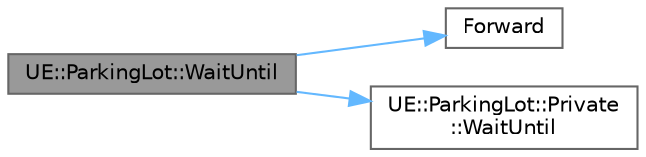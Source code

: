digraph "UE::ParkingLot::WaitUntil"
{
 // INTERACTIVE_SVG=YES
 // LATEX_PDF_SIZE
  bgcolor="transparent";
  edge [fontname=Helvetica,fontsize=10,labelfontname=Helvetica,labelfontsize=10];
  node [fontname=Helvetica,fontsize=10,shape=box,height=0.2,width=0.4];
  rankdir="LR";
  Node1 [id="Node000001",label="UE::ParkingLot::WaitUntil",height=0.2,width=0.4,color="gray40", fillcolor="grey60", style="filled", fontcolor="black",tooltip="Queue the calling thread to wait if CanWait returns true."];
  Node1 -> Node2 [id="edge1_Node000001_Node000002",color="steelblue1",style="solid",tooltip=" "];
  Node2 [id="Node000002",label="Forward",height=0.2,width=0.4,color="grey40", fillcolor="white", style="filled",URL="$d4/d24/UnrealTemplate_8h.html#a68f280c1d561a8899a1e9e3ea8405d00",tooltip="Forward will cast a reference to an rvalue reference."];
  Node1 -> Node3 [id="edge2_Node000001_Node000003",color="steelblue1",style="solid",tooltip=" "];
  Node3 [id="Node000003",label="UE::ParkingLot::Private\l::WaitUntil",height=0.2,width=0.4,color="grey40", fillcolor="white", style="filled",URL="$dd/d87/namespaceUE_1_1ParkingLot_1_1Private.html#a8a8732985d47e067407c80558dd1d63c",tooltip=" "];
}
